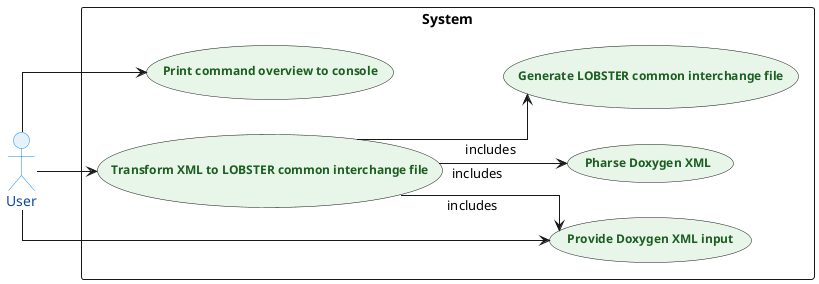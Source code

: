@startuml use_cases

' Setting ''''''''''''''''''''''''''''''''''''''''''''''''''''''''''''''''''''''''''''''''''''''''''

left to right direction
skinparam linetype ortho

<style>
actor {
  BackgroundColor #E3F2FD
  LineColor #1E88E5
  FontColor #0D47A1
  FontWeight bold
}

usecase {
  BackgroundColor #E8F5E9
  BorderColor #388E3C
  FontColor #1B5E20
  RoundCorner 20
  FontSize 12
  FontStyle bold
}
</style>

' Components '''''''''''''''''''''''''''''''''''''''''''''''''''''''''''''''''''''''''''''''''''''''

rectangle "System" {
    usecase "Print command overview to console" as uc_help
    usecase "Transform XML to LOBSTER common interchange file" as uc_transform
    usecase "Provide Doxygen XML input" as uc_xml_input
    usecase "Pharse Doxygen XML" as uc_parse_xml
    usecase "Generate LOBSTER common interchange file" as uc_output
}

actor "User" as user

' Flows ''''''''''''''''''''''''''''''''''''''''''''''''''''''''''''''''''''''''''''''''''''''''''''

user --> uc_xml_input
user --> uc_help
user --> uc_transform
uc_transform --> uc_output : includes
uc_transform --> uc_parse_xml : includes
uc_transform --> uc_xml_input : includes

@enduml